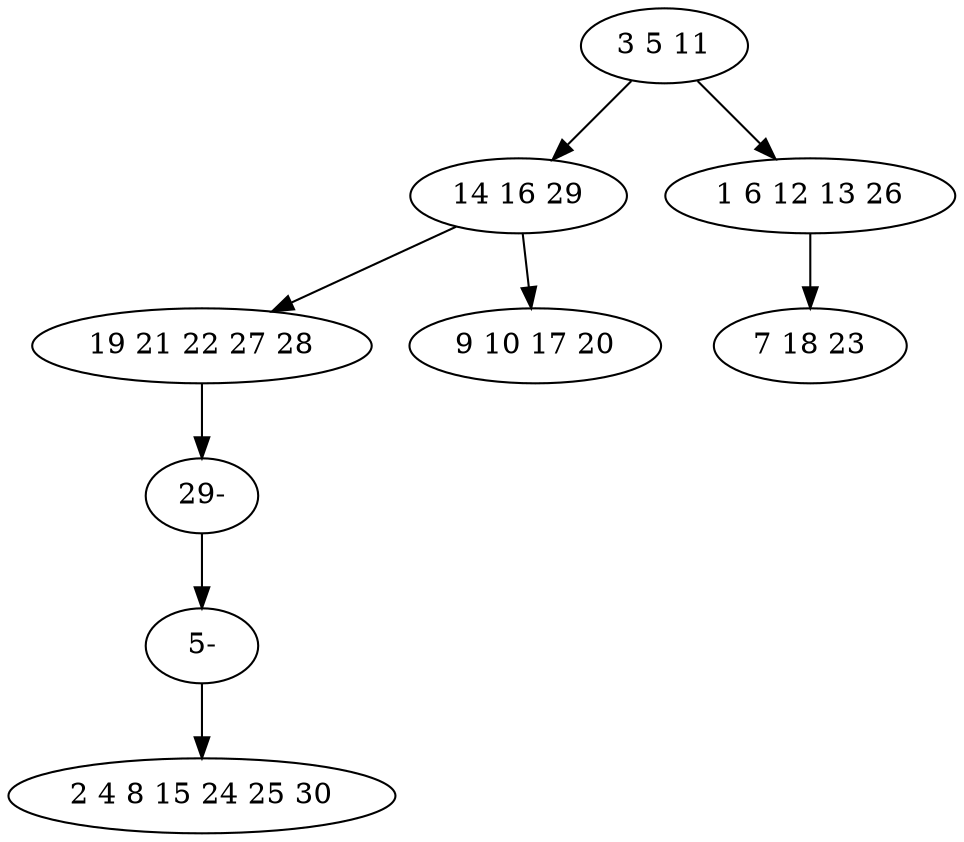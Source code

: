 digraph true_tree {
	"0" -> "1"
	"1" -> "2"
	"0" -> "3"
	"2" -> "7"
	"1" -> "5"
	"3" -> "6"
	"7" -> "8"
	"8" -> "4"
	"0" [label="3 5 11"];
	"1" [label="14 16 29"];
	"2" [label="19 21 22 27 28"];
	"3" [label="1 6 12 13 26"];
	"4" [label="2 4 8 15 24 25 30"];
	"5" [label="9 10 17 20"];
	"6" [label="7 18 23"];
	"7" [label="29-"];
	"8" [label="5-"];
}

